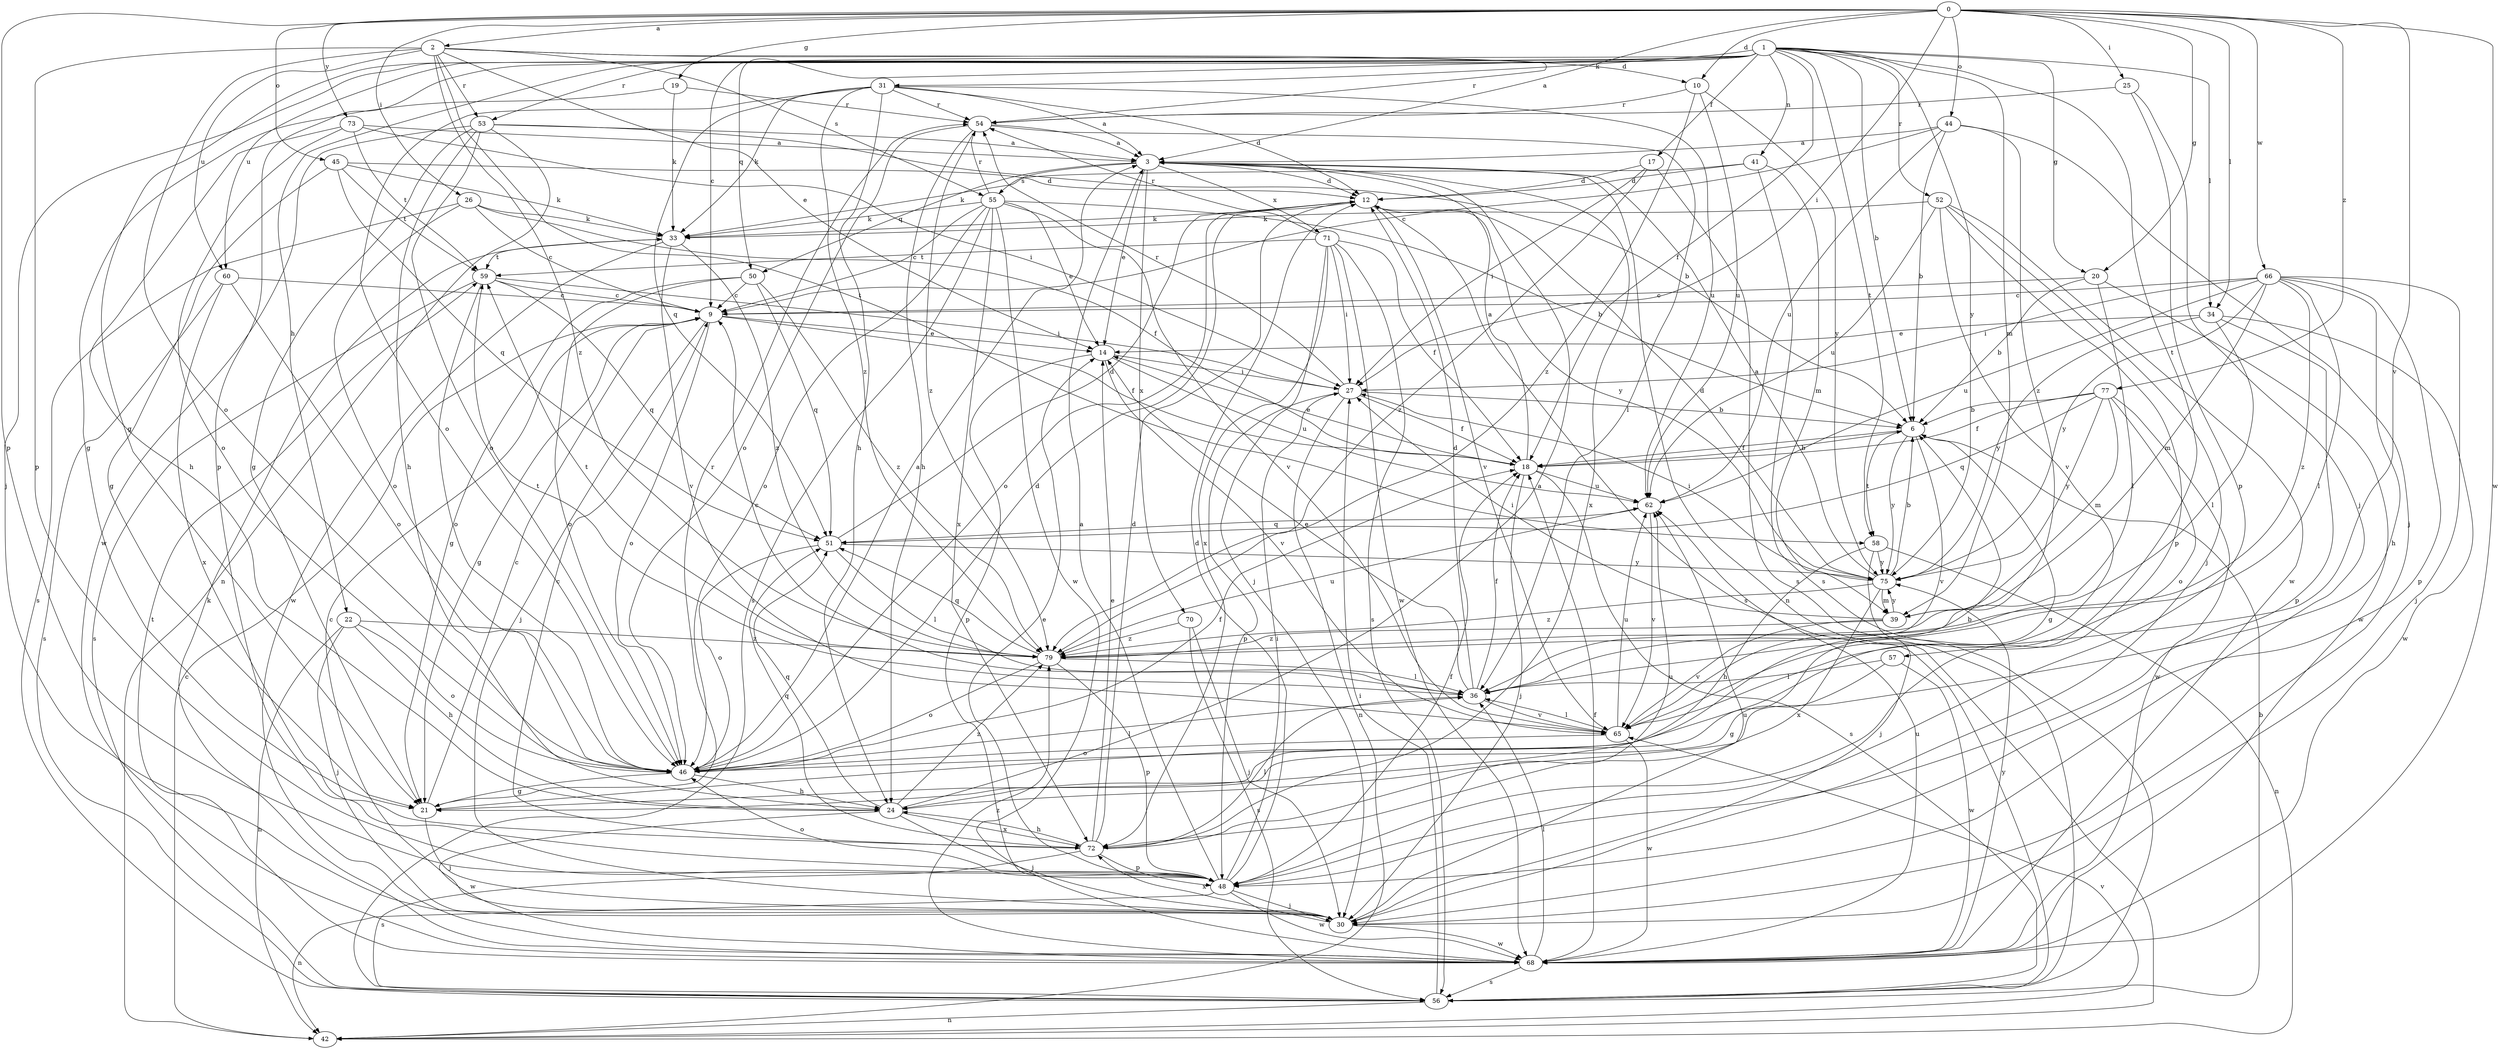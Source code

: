 strict digraph  {
0;
1;
2;
3;
6;
9;
10;
12;
14;
17;
18;
19;
20;
21;
22;
24;
25;
26;
27;
30;
31;
33;
34;
36;
39;
41;
42;
44;
45;
46;
48;
50;
51;
52;
53;
54;
55;
56;
57;
58;
59;
60;
62;
65;
66;
68;
70;
71;
72;
73;
75;
77;
79;
0 -> 2  [label=a];
0 -> 3  [label=a];
0 -> 10  [label=d];
0 -> 19  [label=g];
0 -> 20  [label=g];
0 -> 25  [label=i];
0 -> 26  [label=i];
0 -> 27  [label=i];
0 -> 34  [label=l];
0 -> 44  [label=o];
0 -> 45  [label=o];
0 -> 48  [label=p];
0 -> 65  [label=v];
0 -> 66  [label=w];
0 -> 68  [label=w];
0 -> 73  [label=y];
0 -> 77  [label=z];
1 -> 6  [label=b];
1 -> 9  [label=c];
1 -> 17  [label=f];
1 -> 18  [label=f];
1 -> 20  [label=g];
1 -> 21  [label=g];
1 -> 22  [label=h];
1 -> 30  [label=j];
1 -> 31  [label=k];
1 -> 34  [label=l];
1 -> 39  [label=m];
1 -> 41  [label=n];
1 -> 48  [label=p];
1 -> 50  [label=q];
1 -> 52  [label=r];
1 -> 53  [label=r];
1 -> 57  [label=t];
1 -> 58  [label=t];
1 -> 60  [label=u];
1 -> 75  [label=y];
2 -> 10  [label=d];
2 -> 14  [label=e];
2 -> 46  [label=o];
2 -> 48  [label=p];
2 -> 53  [label=r];
2 -> 54  [label=r];
2 -> 55  [label=s];
2 -> 58  [label=t];
2 -> 60  [label=u];
2 -> 79  [label=z];
3 -> 12  [label=d];
3 -> 14  [label=e];
3 -> 42  [label=n];
3 -> 50  [label=q];
3 -> 55  [label=s];
3 -> 70  [label=x];
3 -> 71  [label=x];
3 -> 72  [label=x];
6 -> 18  [label=f];
6 -> 21  [label=g];
6 -> 58  [label=t];
6 -> 65  [label=v];
6 -> 75  [label=y];
9 -> 14  [label=e];
9 -> 18  [label=f];
9 -> 21  [label=g];
9 -> 30  [label=j];
9 -> 46  [label=o];
10 -> 54  [label=r];
10 -> 62  [label=u];
10 -> 75  [label=y];
10 -> 79  [label=z];
12 -> 33  [label=k];
12 -> 46  [label=o];
12 -> 56  [label=s];
12 -> 65  [label=v];
12 -> 75  [label=y];
14 -> 27  [label=i];
14 -> 48  [label=p];
14 -> 62  [label=u];
14 -> 65  [label=v];
17 -> 12  [label=d];
17 -> 27  [label=i];
17 -> 56  [label=s];
17 -> 79  [label=z];
18 -> 3  [label=a];
18 -> 6  [label=b];
18 -> 14  [label=e];
18 -> 30  [label=j];
18 -> 56  [label=s];
18 -> 62  [label=u];
19 -> 21  [label=g];
19 -> 33  [label=k];
19 -> 54  [label=r];
20 -> 6  [label=b];
20 -> 9  [label=c];
20 -> 36  [label=l];
20 -> 68  [label=w];
21 -> 6  [label=b];
21 -> 9  [label=c];
21 -> 30  [label=j];
21 -> 54  [label=r];
22 -> 24  [label=h];
22 -> 30  [label=j];
22 -> 42  [label=n];
22 -> 46  [label=o];
22 -> 79  [label=z];
24 -> 3  [label=a];
24 -> 30  [label=j];
24 -> 51  [label=q];
24 -> 68  [label=w];
24 -> 72  [label=x];
24 -> 79  [label=z];
25 -> 30  [label=j];
25 -> 48  [label=p];
25 -> 54  [label=r];
26 -> 9  [label=c];
26 -> 18  [label=f];
26 -> 33  [label=k];
26 -> 46  [label=o];
26 -> 56  [label=s];
27 -> 6  [label=b];
27 -> 18  [label=f];
27 -> 42  [label=n];
27 -> 48  [label=p];
27 -> 54  [label=r];
30 -> 9  [label=c];
30 -> 62  [label=u];
30 -> 68  [label=w];
30 -> 72  [label=x];
31 -> 3  [label=a];
31 -> 12  [label=d];
31 -> 24  [label=h];
31 -> 33  [label=k];
31 -> 46  [label=o];
31 -> 51  [label=q];
31 -> 54  [label=r];
31 -> 62  [label=u];
31 -> 79  [label=z];
33 -> 59  [label=t];
33 -> 65  [label=v];
33 -> 68  [label=w];
33 -> 79  [label=z];
34 -> 14  [label=e];
34 -> 36  [label=l];
34 -> 48  [label=p];
34 -> 68  [label=w];
34 -> 75  [label=y];
36 -> 9  [label=c];
36 -> 12  [label=d];
36 -> 14  [label=e];
36 -> 18  [label=f];
36 -> 59  [label=t];
36 -> 65  [label=v];
39 -> 27  [label=i];
39 -> 65  [label=v];
39 -> 75  [label=y];
39 -> 79  [label=z];
41 -> 12  [label=d];
41 -> 33  [label=k];
41 -> 39  [label=m];
41 -> 56  [label=s];
42 -> 9  [label=c];
42 -> 65  [label=v];
44 -> 3  [label=a];
44 -> 6  [label=b];
44 -> 9  [label=c];
44 -> 30  [label=j];
44 -> 62  [label=u];
44 -> 79  [label=z];
45 -> 12  [label=d];
45 -> 21  [label=g];
45 -> 33  [label=k];
45 -> 51  [label=q];
45 -> 59  [label=t];
46 -> 3  [label=a];
46 -> 12  [label=d];
46 -> 18  [label=f];
46 -> 21  [label=g];
46 -> 24  [label=h];
46 -> 36  [label=l];
48 -> 3  [label=a];
48 -> 12  [label=d];
48 -> 14  [label=e];
48 -> 18  [label=f];
48 -> 27  [label=i];
48 -> 30  [label=j];
48 -> 42  [label=n];
48 -> 46  [label=o];
48 -> 68  [label=w];
50 -> 9  [label=c];
50 -> 21  [label=g];
50 -> 46  [label=o];
50 -> 51  [label=q];
50 -> 79  [label=z];
51 -> 12  [label=d];
51 -> 36  [label=l];
51 -> 46  [label=o];
51 -> 75  [label=y];
52 -> 30  [label=j];
52 -> 33  [label=k];
52 -> 48  [label=p];
52 -> 62  [label=u];
52 -> 65  [label=v];
52 -> 68  [label=w];
53 -> 3  [label=a];
53 -> 6  [label=b];
53 -> 21  [label=g];
53 -> 24  [label=h];
53 -> 42  [label=n];
53 -> 46  [label=o];
53 -> 68  [label=w];
54 -> 3  [label=a];
54 -> 24  [label=h];
54 -> 36  [label=l];
54 -> 46  [label=o];
54 -> 79  [label=z];
55 -> 6  [label=b];
55 -> 9  [label=c];
55 -> 14  [label=e];
55 -> 33  [label=k];
55 -> 46  [label=o];
55 -> 54  [label=r];
55 -> 56  [label=s];
55 -> 65  [label=v];
55 -> 68  [label=w];
55 -> 72  [label=x];
56 -> 6  [label=b];
56 -> 27  [label=i];
56 -> 42  [label=n];
57 -> 21  [label=g];
57 -> 36  [label=l];
57 -> 68  [label=w];
58 -> 24  [label=h];
58 -> 30  [label=j];
58 -> 42  [label=n];
58 -> 75  [label=y];
59 -> 9  [label=c];
59 -> 27  [label=i];
59 -> 46  [label=o];
59 -> 51  [label=q];
59 -> 56  [label=s];
60 -> 9  [label=c];
60 -> 46  [label=o];
60 -> 56  [label=s];
60 -> 72  [label=x];
62 -> 51  [label=q];
62 -> 65  [label=v];
65 -> 36  [label=l];
65 -> 46  [label=o];
65 -> 62  [label=u];
65 -> 68  [label=w];
66 -> 9  [label=c];
66 -> 24  [label=h];
66 -> 27  [label=i];
66 -> 30  [label=j];
66 -> 36  [label=l];
66 -> 39  [label=m];
66 -> 48  [label=p];
66 -> 62  [label=u];
66 -> 75  [label=y];
66 -> 79  [label=z];
68 -> 18  [label=f];
68 -> 33  [label=k];
68 -> 36  [label=l];
68 -> 56  [label=s];
68 -> 59  [label=t];
68 -> 62  [label=u];
68 -> 75  [label=y];
68 -> 79  [label=z];
70 -> 30  [label=j];
70 -> 56  [label=s];
70 -> 79  [label=z];
71 -> 18  [label=f];
71 -> 27  [label=i];
71 -> 30  [label=j];
71 -> 54  [label=r];
71 -> 56  [label=s];
71 -> 59  [label=t];
71 -> 68  [label=w];
71 -> 72  [label=x];
72 -> 9  [label=c];
72 -> 12  [label=d];
72 -> 14  [label=e];
72 -> 24  [label=h];
72 -> 36  [label=l];
72 -> 48  [label=p];
72 -> 51  [label=q];
72 -> 56  [label=s];
72 -> 62  [label=u];
73 -> 3  [label=a];
73 -> 24  [label=h];
73 -> 27  [label=i];
73 -> 46  [label=o];
73 -> 59  [label=t];
75 -> 3  [label=a];
75 -> 6  [label=b];
75 -> 12  [label=d];
75 -> 27  [label=i];
75 -> 39  [label=m];
75 -> 72  [label=x];
75 -> 79  [label=z];
77 -> 6  [label=b];
77 -> 18  [label=f];
77 -> 39  [label=m];
77 -> 46  [label=o];
77 -> 51  [label=q];
77 -> 68  [label=w];
77 -> 75  [label=y];
79 -> 36  [label=l];
79 -> 46  [label=o];
79 -> 48  [label=p];
79 -> 51  [label=q];
79 -> 59  [label=t];
79 -> 62  [label=u];
}
